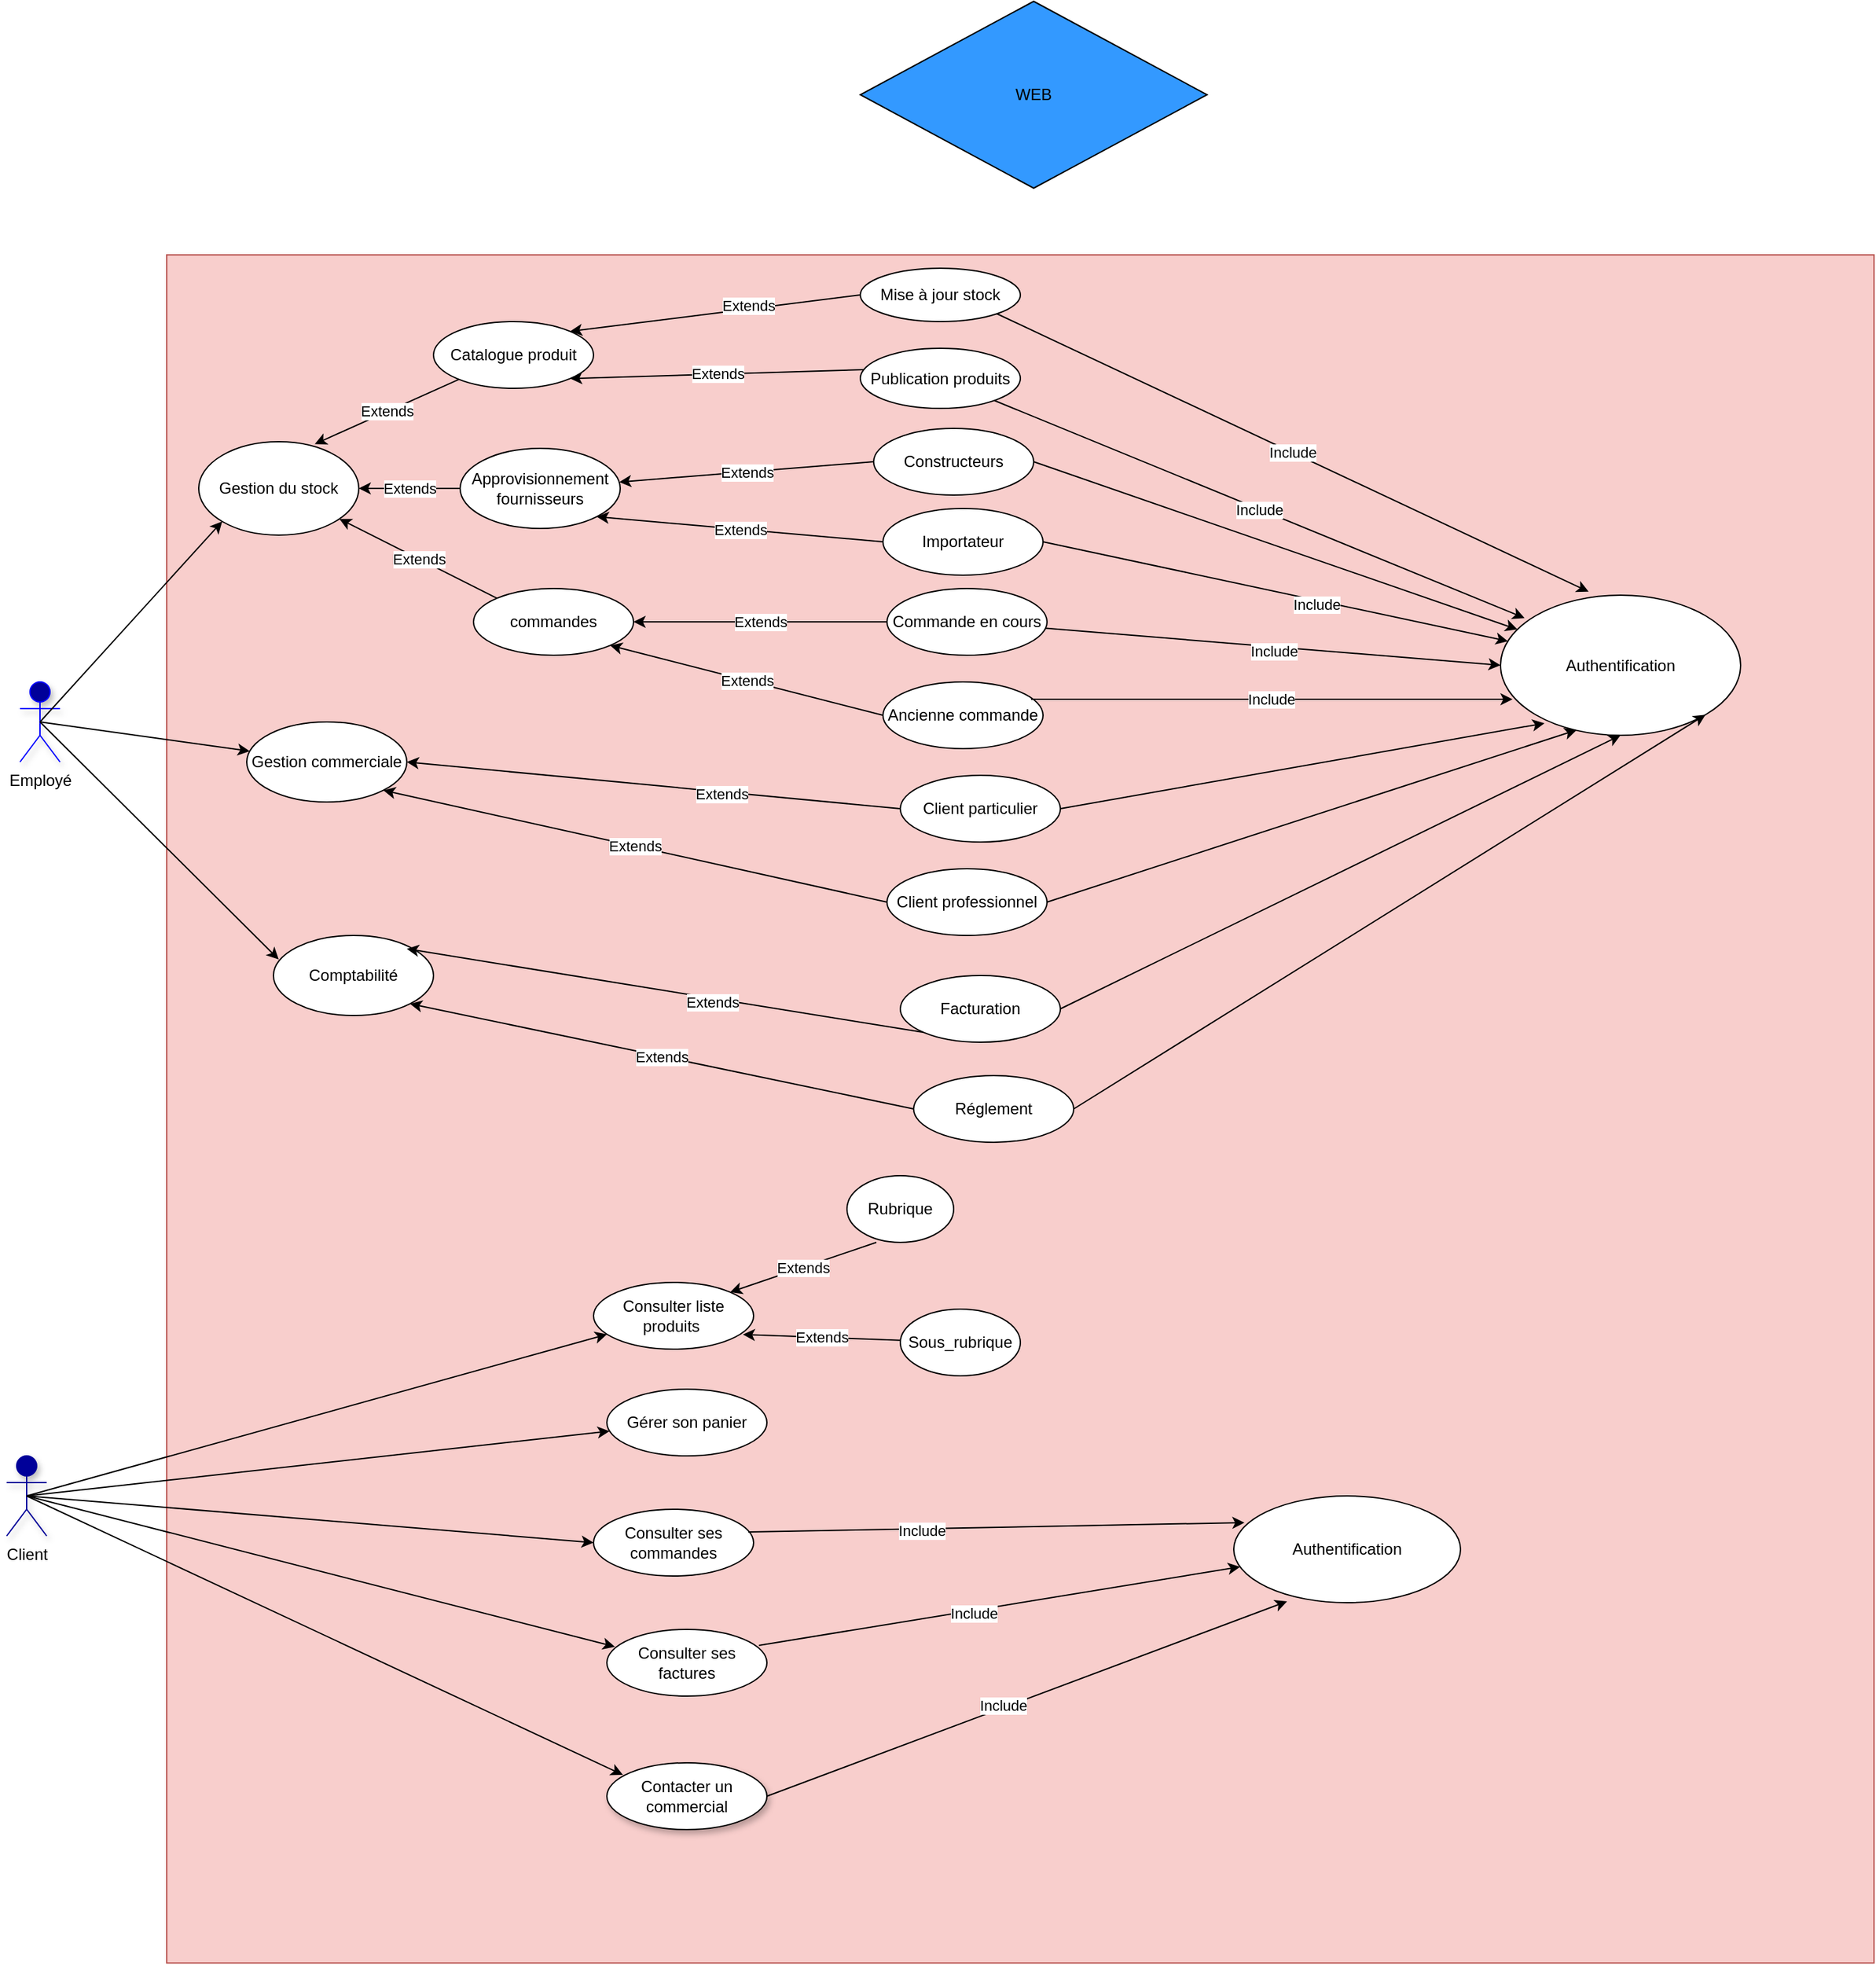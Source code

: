 <mxfile version="14.6.13" type="device"><diagram id="eyo06-VZcMLE5IxvjzxE" name="Page-1"><mxGraphModel dx="1086" dy="1975" grid="1" gridSize="10" guides="1" tooltips="1" connect="1" arrows="1" fold="1" page="1" pageScale="1" pageWidth="827" pageHeight="1169" math="0" shadow="0"><root><mxCell id="0"/><mxCell id="1" parent="0"/><mxCell id="s6wx5wbJTWEzgwpvt1vJ-1" value="" style="whiteSpace=wrap;html=1;aspect=fixed;fillColor=#f8cecc;strokeColor=#b85450;" parent="1" vertex="1"><mxGeometry x="170" y="-40" width="1280" height="1280" as="geometry"/></mxCell><mxCell id="s6wx5wbJTWEzgwpvt1vJ-2" value="Employé" style="shape=umlActor;verticalLabelPosition=bottom;verticalAlign=top;html=1;outlineConnect=0;strokeColor=#0000FF;fillColor=#000099;shadow=1;" parent="1" vertex="1"><mxGeometry x="60" y="280" width="30" height="60" as="geometry"/></mxCell><mxCell id="s6wx5wbJTWEzgwpvt1vJ-3" value="Client" style="shape=umlActor;verticalLabelPosition=bottom;verticalAlign=top;html=1;outlineConnect=0;strokeColor=#000099;fillColor=#000099;shadow=1;sketch=0;" parent="1" vertex="1"><mxGeometry x="50" y="860" width="30" height="60" as="geometry"/></mxCell><mxCell id="s6wx5wbJTWEzgwpvt1vJ-4" value="Approvisionnement&lt;br&gt;fournisseurs" style="ellipse;whiteSpace=wrap;html=1;" parent="1" vertex="1"><mxGeometry x="390" y="105" width="120" height="60" as="geometry"/></mxCell><mxCell id="s6wx5wbJTWEzgwpvt1vJ-5" value="Client particulier" style="ellipse;whiteSpace=wrap;html=1;" parent="1" vertex="1"><mxGeometry x="720" y="350" width="120" height="50" as="geometry"/></mxCell><mxCell id="s6wx5wbJTWEzgwpvt1vJ-6" value="commandes" style="ellipse;whiteSpace=wrap;html=1;" parent="1" vertex="1"><mxGeometry x="400" y="210" width="120" height="50" as="geometry"/></mxCell><mxCell id="s6wx5wbJTWEzgwpvt1vJ-7" value="Catalogue produit" style="ellipse;whiteSpace=wrap;html=1;" parent="1" vertex="1"><mxGeometry x="370" y="10" width="120" height="50" as="geometry"/></mxCell><mxCell id="s6wx5wbJTWEzgwpvt1vJ-8" value="Gestion du stock" style="ellipse;whiteSpace=wrap;html=1;" parent="1" vertex="1"><mxGeometry x="194" y="100" width="120" height="70" as="geometry"/></mxCell><mxCell id="s6wx5wbJTWEzgwpvt1vJ-9" value="Gestion commerciale" style="ellipse;whiteSpace=wrap;html=1;" parent="1" vertex="1"><mxGeometry x="230" y="310" width="120" height="60" as="geometry"/></mxCell><mxCell id="s6wx5wbJTWEzgwpvt1vJ-10" value="Publication produits" style="ellipse;whiteSpace=wrap;html=1;" parent="1" vertex="1"><mxGeometry x="690" y="30" width="120" height="45" as="geometry"/></mxCell><mxCell id="s6wx5wbJTWEzgwpvt1vJ-11" value="Client professionnel" style="ellipse;whiteSpace=wrap;html=1;" parent="1" vertex="1"><mxGeometry x="710" y="420" width="120" height="50" as="geometry"/></mxCell><mxCell id="s6wx5wbJTWEzgwpvt1vJ-12" value="Commande en cours" style="ellipse;whiteSpace=wrap;html=1;" parent="1" vertex="1"><mxGeometry x="710" y="210" width="120" height="50" as="geometry"/></mxCell><mxCell id="s6wx5wbJTWEzgwpvt1vJ-13" value="Ancienne commande" style="ellipse;whiteSpace=wrap;html=1;" parent="1" vertex="1"><mxGeometry x="707" y="280" width="120" height="50" as="geometry"/></mxCell><mxCell id="s6wx5wbJTWEzgwpvt1vJ-14" value="" style="endArrow=classic;html=1;exitX=0.5;exitY=0.5;exitDx=0;exitDy=0;exitPerimeter=0;" parent="1" source="s6wx5wbJTWEzgwpvt1vJ-2" target="s6wx5wbJTWEzgwpvt1vJ-9" edge="1"><mxGeometry width="50" height="50" relative="1" as="geometry"><mxPoint x="390" y="430" as="sourcePoint"/><mxPoint x="440" y="380" as="targetPoint"/></mxGeometry></mxCell><mxCell id="s6wx5wbJTWEzgwpvt1vJ-15" value="" style="endArrow=classic;html=1;entryX=0;entryY=1;entryDx=0;entryDy=0;exitX=0.5;exitY=0.5;exitDx=0;exitDy=0;exitPerimeter=0;" parent="1" source="s6wx5wbJTWEzgwpvt1vJ-2" target="s6wx5wbJTWEzgwpvt1vJ-8" edge="1"><mxGeometry width="50" height="50" relative="1" as="geometry"><mxPoint x="390" y="430" as="sourcePoint"/><mxPoint x="440" y="380" as="targetPoint"/></mxGeometry></mxCell><mxCell id="s6wx5wbJTWEzgwpvt1vJ-16" value="Extends" style="endArrow=classic;html=1;entryX=0.725;entryY=0.025;entryDx=0;entryDy=0;entryPerimeter=0;" parent="1" source="s6wx5wbJTWEzgwpvt1vJ-7" target="s6wx5wbJTWEzgwpvt1vJ-8" edge="1"><mxGeometry width="50" height="50" relative="1" as="geometry"><mxPoint x="390" y="430" as="sourcePoint"/><mxPoint x="440" y="380" as="targetPoint"/></mxGeometry></mxCell><mxCell id="s6wx5wbJTWEzgwpvt1vJ-17" value="Extends" style="endArrow=classic;html=1;entryX=1;entryY=0.5;entryDx=0;entryDy=0;" parent="1" source="s6wx5wbJTWEzgwpvt1vJ-4" target="s6wx5wbJTWEzgwpvt1vJ-8" edge="1"><mxGeometry width="50" height="50" relative="1" as="geometry"><mxPoint x="401.353" y="119.634" as="sourcePoint"/><mxPoint x="350" y="180" as="targetPoint"/></mxGeometry></mxCell><mxCell id="s6wx5wbJTWEzgwpvt1vJ-18" value="Extends" style="endArrow=classic;html=1;exitX=0;exitY=0;exitDx=0;exitDy=0;" parent="1" source="s6wx5wbJTWEzgwpvt1vJ-6" target="s6wx5wbJTWEzgwpvt1vJ-8" edge="1"><mxGeometry width="50" height="50" relative="1" as="geometry"><mxPoint x="411.353" y="129.634" as="sourcePoint"/><mxPoint x="337" y="152" as="targetPoint"/></mxGeometry></mxCell><mxCell id="s6wx5wbJTWEzgwpvt1vJ-19" value="Extends" style="endArrow=classic;html=1;exitX=0;exitY=0.5;exitDx=0;exitDy=0;" parent="1" source="s6wx5wbJTWEzgwpvt1vJ-12" target="s6wx5wbJTWEzgwpvt1vJ-6" edge="1"><mxGeometry width="50" height="50" relative="1" as="geometry"><mxPoint x="390" y="430" as="sourcePoint"/><mxPoint x="520" y="225" as="targetPoint"/></mxGeometry></mxCell><mxCell id="s6wx5wbJTWEzgwpvt1vJ-20" value="Extends" style="endArrow=classic;html=1;entryX=1;entryY=1;entryDx=0;entryDy=0;exitX=0;exitY=0.5;exitDx=0;exitDy=0;" parent="1" source="s6wx5wbJTWEzgwpvt1vJ-13" target="s6wx5wbJTWEzgwpvt1vJ-6" edge="1"><mxGeometry width="50" height="50" relative="1" as="geometry"><mxPoint x="540" y="300" as="sourcePoint"/><mxPoint x="540" y="300" as="targetPoint"/></mxGeometry></mxCell><mxCell id="s6wx5wbJTWEzgwpvt1vJ-21" value="Extends" style="endArrow=classic;html=1;exitX=0;exitY=0.5;exitDx=0;exitDy=0;entryX=1;entryY=1;entryDx=0;entryDy=0;" parent="1" source="s6wx5wbJTWEzgwpvt1vJ-11" target="s6wx5wbJTWEzgwpvt1vJ-9" edge="1"><mxGeometry width="50" height="50" relative="1" as="geometry"><mxPoint x="390" y="430" as="sourcePoint"/><mxPoint x="330" y="400" as="targetPoint"/></mxGeometry></mxCell><mxCell id="s6wx5wbJTWEzgwpvt1vJ-22" value="" style="endArrow=classic;html=1;exitX=0;exitY=0.5;exitDx=0;exitDy=0;entryX=1;entryY=0.5;entryDx=0;entryDy=0;" parent="1" source="s6wx5wbJTWEzgwpvt1vJ-5" target="s6wx5wbJTWEzgwpvt1vJ-9" edge="1"><mxGeometry width="50" height="50" relative="1" as="geometry"><mxPoint x="410" y="410" as="sourcePoint"/><mxPoint x="350" y="420" as="targetPoint"/></mxGeometry></mxCell><mxCell id="xc4ZuRkKqL9RIBJwRwmo-15" value="Extends" style="edgeLabel;html=1;align=center;verticalAlign=middle;resizable=0;points=[];" parent="s6wx5wbJTWEzgwpvt1vJ-22" vertex="1" connectable="0"><mxGeometry x="-0.343" y="1" relative="1" as="geometry"><mxPoint x="-13" y="-1" as="offset"/></mxGeometry></mxCell><mxCell id="s6wx5wbJTWEzgwpvt1vJ-23" value="Consulter liste produits&amp;nbsp;" style="ellipse;whiteSpace=wrap;html=1;" parent="1" vertex="1"><mxGeometry x="490" y="730" width="120" height="50" as="geometry"/></mxCell><mxCell id="s6wx5wbJTWEzgwpvt1vJ-24" value="Mise à jour stock" style="ellipse;whiteSpace=wrap;html=1;" parent="1" vertex="1"><mxGeometry x="690" y="-30" width="120" height="40" as="geometry"/></mxCell><mxCell id="s6wx5wbJTWEzgwpvt1vJ-25" value="" style="endArrow=classic;html=1;exitX=0;exitY=0.5;exitDx=0;exitDy=0;entryX=1;entryY=0;entryDx=0;entryDy=0;" parent="1" source="s6wx5wbJTWEzgwpvt1vJ-24" target="s6wx5wbJTWEzgwpvt1vJ-7" edge="1"><mxGeometry width="50" height="50" relative="1" as="geometry"><mxPoint x="390" y="430" as="sourcePoint"/><mxPoint x="440" y="380" as="targetPoint"/></mxGeometry></mxCell><mxCell id="xc4ZuRkKqL9RIBJwRwmo-14" value="Extends" style="edgeLabel;html=1;align=center;verticalAlign=middle;resizable=0;points=[];" parent="s6wx5wbJTWEzgwpvt1vJ-25" vertex="1" connectable="0"><mxGeometry x="-0.223" y="-3" relative="1" as="geometry"><mxPoint as="offset"/></mxGeometry></mxCell><mxCell id="s6wx5wbJTWEzgwpvt1vJ-26" value="Extends" style="endArrow=classic;html=1;exitX=0.025;exitY=0.356;exitDx=0;exitDy=0;exitPerimeter=0;entryX=1;entryY=1;entryDx=0;entryDy=0;" parent="1" source="s6wx5wbJTWEzgwpvt1vJ-10" target="s6wx5wbJTWEzgwpvt1vJ-7" edge="1"><mxGeometry width="50" height="50" relative="1" as="geometry"><mxPoint x="390" y="430" as="sourcePoint"/><mxPoint x="520" y="120" as="targetPoint"/></mxGeometry></mxCell><mxCell id="s6wx5wbJTWEzgwpvt1vJ-27" value="" style="endArrow=classic;html=1;exitX=0.5;exitY=0.5;exitDx=0;exitDy=0;exitPerimeter=0;" parent="1" source="s6wx5wbJTWEzgwpvt1vJ-3" target="s6wx5wbJTWEzgwpvt1vJ-23" edge="1"><mxGeometry width="50" height="50" relative="1" as="geometry"><mxPoint x="390" y="420" as="sourcePoint"/><mxPoint x="440" y="370" as="targetPoint"/></mxGeometry></mxCell><mxCell id="s6wx5wbJTWEzgwpvt1vJ-29" value="Authentification" style="ellipse;whiteSpace=wrap;html=1;" parent="1" vertex="1"><mxGeometry x="970" y="890" width="170" height="80" as="geometry"/></mxCell><mxCell id="s6wx5wbJTWEzgwpvt1vJ-31" value="Include" style="endArrow=classic;html=1;exitX=1;exitY=1;exitDx=0;exitDy=0;entryX=0.367;entryY=-0.025;entryDx=0;entryDy=0;entryPerimeter=0;" parent="1" source="s6wx5wbJTWEzgwpvt1vJ-24" target="s6wx5wbJTWEzgwpvt1vJ-32" edge="1"><mxGeometry width="50" height="50" relative="1" as="geometry"><mxPoint x="390" y="420" as="sourcePoint"/><mxPoint x="840" y="144" as="targetPoint"/></mxGeometry></mxCell><mxCell id="s6wx5wbJTWEzgwpvt1vJ-32" value="Authentification" style="ellipse;whiteSpace=wrap;html=1;" parent="1" vertex="1"><mxGeometry x="1170" y="215" width="180" height="105" as="geometry"/></mxCell><mxCell id="s6wx5wbJTWEzgwpvt1vJ-33" value="Include" style="endArrow=classic;html=1;entryX=0.1;entryY=0.163;entryDx=0;entryDy=0;entryPerimeter=0;" parent="1" source="s6wx5wbJTWEzgwpvt1vJ-10" target="s6wx5wbJTWEzgwpvt1vJ-32" edge="1"><mxGeometry width="50" height="50" relative="1" as="geometry"><mxPoint x="610" y="120" as="sourcePoint"/><mxPoint x="440" y="370" as="targetPoint"/></mxGeometry></mxCell><mxCell id="s6wx5wbJTWEzgwpvt1vJ-34" value="" style="endArrow=classic;html=1;exitX=1;exitY=0.5;exitDx=0;exitDy=0;" parent="1" source="Fwuj_Eh_XFunmU8EeQyp-2" target="s6wx5wbJTWEzgwpvt1vJ-32" edge="1"><mxGeometry width="50" height="50" relative="1" as="geometry"><mxPoint x="840" y="190" as="sourcePoint"/><mxPoint x="770" y="200" as="targetPoint"/><Array as="points"/></mxGeometry></mxCell><mxCell id="s6wx5wbJTWEzgwpvt1vJ-37" value="Include" style="edgeLabel;html=1;align=center;verticalAlign=middle;resizable=0;points=[];" parent="s6wx5wbJTWEzgwpvt1vJ-34" vertex="1" connectable="0"><mxGeometry x="0.181" y="-3" relative="1" as="geometry"><mxPoint as="offset"/></mxGeometry></mxCell><mxCell id="s6wx5wbJTWEzgwpvt1vJ-35" value="Include" style="endArrow=classic;html=1;exitX=0.925;exitY=0.26;exitDx=0;exitDy=0;exitPerimeter=0;entryX=0.05;entryY=0.743;entryDx=0;entryDy=0;entryPerimeter=0;" parent="1" source="s6wx5wbJTWEzgwpvt1vJ-13" target="s6wx5wbJTWEzgwpvt1vJ-32" edge="1"><mxGeometry width="50" height="50" relative="1" as="geometry"><mxPoint x="390" y="420" as="sourcePoint"/><mxPoint x="910" y="220" as="targetPoint"/></mxGeometry></mxCell><mxCell id="s6wx5wbJTWEzgwpvt1vJ-36" value="Include" style="endArrow=classic;html=1;entryX=0;entryY=0.5;entryDx=0;entryDy=0;" parent="1" source="s6wx5wbJTWEzgwpvt1vJ-12" target="s6wx5wbJTWEzgwpvt1vJ-32" edge="1"><mxGeometry x="0.002" y="-3" width="50" height="50" relative="1" as="geometry"><mxPoint x="390" y="420" as="sourcePoint"/><mxPoint x="660" y="270" as="targetPoint"/><Array as="points"/><mxPoint as="offset"/></mxGeometry></mxCell><mxCell id="s6wx5wbJTWEzgwpvt1vJ-41" value="Comptabilité" style="ellipse;whiteSpace=wrap;html=1;" parent="1" vertex="1"><mxGeometry x="250" y="470" width="120" height="60" as="geometry"/></mxCell><mxCell id="s6wx5wbJTWEzgwpvt1vJ-42" value="Facturation" style="ellipse;whiteSpace=wrap;html=1;" parent="1" vertex="1"><mxGeometry x="720" y="500" width="120" height="50" as="geometry"/></mxCell><mxCell id="s6wx5wbJTWEzgwpvt1vJ-43" value="Réglement" style="ellipse;whiteSpace=wrap;html=1;" parent="1" vertex="1"><mxGeometry x="730" y="575" width="120" height="50" as="geometry"/></mxCell><mxCell id="s6wx5wbJTWEzgwpvt1vJ-44" value="" style="endArrow=classic;html=1;exitX=0.5;exitY=0.5;exitDx=0;exitDy=0;exitPerimeter=0;entryX=0.033;entryY=0.3;entryDx=0;entryDy=0;entryPerimeter=0;" parent="1" source="s6wx5wbJTWEzgwpvt1vJ-2" target="s6wx5wbJTWEzgwpvt1vJ-41" edge="1"><mxGeometry width="50" height="50" relative="1" as="geometry"><mxPoint x="390" y="420" as="sourcePoint"/><mxPoint x="440" y="370" as="targetPoint"/></mxGeometry></mxCell><mxCell id="s6wx5wbJTWEzgwpvt1vJ-45" value="" style="endArrow=classic;html=1;exitX=0;exitY=1;exitDx=0;exitDy=0;entryX=0.833;entryY=0.167;entryDx=0;entryDy=0;entryPerimeter=0;" parent="1" source="s6wx5wbJTWEzgwpvt1vJ-42" target="s6wx5wbJTWEzgwpvt1vJ-41" edge="1"><mxGeometry width="50" height="50" relative="1" as="geometry"><mxPoint x="390" y="420" as="sourcePoint"/><mxPoint x="320" y="450" as="targetPoint"/></mxGeometry></mxCell><mxCell id="xc4ZuRkKqL9RIBJwRwmo-16" value="Extends" style="edgeLabel;html=1;align=center;verticalAlign=middle;resizable=0;points=[];" parent="s6wx5wbJTWEzgwpvt1vJ-45" vertex="1" connectable="0"><mxGeometry x="-0.183" y="3" relative="1" as="geometry"><mxPoint as="offset"/></mxGeometry></mxCell><mxCell id="s6wx5wbJTWEzgwpvt1vJ-46" value="Extends" style="endArrow=classic;html=1;exitX=0;exitY=0.5;exitDx=0;exitDy=0;entryX=1;entryY=1;entryDx=0;entryDy=0;" parent="1" source="s6wx5wbJTWEzgwpvt1vJ-43" target="s6wx5wbJTWEzgwpvt1vJ-41" edge="1"><mxGeometry width="50" height="50" relative="1" as="geometry"><mxPoint x="390" y="420" as="sourcePoint"/><mxPoint x="440" y="370" as="targetPoint"/></mxGeometry></mxCell><mxCell id="xc4ZuRkKqL9RIBJwRwmo-1" value="Gérer son panier" style="ellipse;whiteSpace=wrap;html=1;" parent="1" vertex="1"><mxGeometry x="500" y="810" width="120" height="50" as="geometry"/></mxCell><mxCell id="xc4ZuRkKqL9RIBJwRwmo-2" value="Consulter ses commandes" style="ellipse;whiteSpace=wrap;html=1;" parent="1" vertex="1"><mxGeometry x="490" y="900" width="120" height="50" as="geometry"/></mxCell><mxCell id="xc4ZuRkKqL9RIBJwRwmo-3" value="Consulter ses factures" style="ellipse;whiteSpace=wrap;html=1;" parent="1" vertex="1"><mxGeometry x="500" y="990" width="120" height="50" as="geometry"/></mxCell><mxCell id="xc4ZuRkKqL9RIBJwRwmo-5" value="Sous_rubrique" style="ellipse;whiteSpace=wrap;html=1;" parent="1" vertex="1"><mxGeometry x="720" y="750" width="90" height="50" as="geometry"/></mxCell><mxCell id="xc4ZuRkKqL9RIBJwRwmo-6" value="Rubrique" style="ellipse;whiteSpace=wrap;html=1;" parent="1" vertex="1"><mxGeometry x="680" y="650" width="80" height="50" as="geometry"/></mxCell><mxCell id="xc4ZuRkKqL9RIBJwRwmo-7" value="Extends" style="endArrow=classic;html=1;entryX=0.933;entryY=0.78;entryDx=0;entryDy=0;entryPerimeter=0;" parent="1" source="xc4ZuRkKqL9RIBJwRwmo-5" target="s6wx5wbJTWEzgwpvt1vJ-23" edge="1"><mxGeometry width="50" height="50" relative="1" as="geometry"><mxPoint x="530" y="620" as="sourcePoint"/><mxPoint x="580" y="570" as="targetPoint"/><Array as="points"/></mxGeometry></mxCell><mxCell id="xc4ZuRkKqL9RIBJwRwmo-8" value="Extends" style="endArrow=classic;html=1;exitX=0.275;exitY=1;exitDx=0;exitDy=0;entryX=1;entryY=0;entryDx=0;entryDy=0;exitPerimeter=0;" parent="1" source="xc4ZuRkKqL9RIBJwRwmo-6" target="s6wx5wbJTWEzgwpvt1vJ-23" edge="1"><mxGeometry width="50" height="50" relative="1" as="geometry"><mxPoint x="530" y="620" as="sourcePoint"/><mxPoint x="345" y="600" as="targetPoint"/><Array as="points"/></mxGeometry></mxCell><mxCell id="xc4ZuRkKqL9RIBJwRwmo-17" value="" style="endArrow=classic;html=1;exitX=0.5;exitY=0.5;exitDx=0;exitDy=0;exitPerimeter=0;" parent="1" source="s6wx5wbJTWEzgwpvt1vJ-3" target="xc4ZuRkKqL9RIBJwRwmo-1" edge="1"><mxGeometry width="50" height="50" relative="1" as="geometry"><mxPoint x="530" y="620" as="sourcePoint"/><mxPoint x="580" y="570" as="targetPoint"/></mxGeometry></mxCell><mxCell id="xc4ZuRkKqL9RIBJwRwmo-18" value="" style="endArrow=classic;html=1;exitX=0.5;exitY=0.5;exitDx=0;exitDy=0;exitPerimeter=0;entryX=0;entryY=0.5;entryDx=0;entryDy=0;" parent="1" source="s6wx5wbJTWEzgwpvt1vJ-3" target="xc4ZuRkKqL9RIBJwRwmo-2" edge="1"><mxGeometry width="50" height="50" relative="1" as="geometry"><mxPoint x="530" y="620" as="sourcePoint"/><mxPoint x="580" y="570" as="targetPoint"/></mxGeometry></mxCell><mxCell id="xc4ZuRkKqL9RIBJwRwmo-19" value="" style="endArrow=classic;html=1;entryX=0.05;entryY=0.26;entryDx=0;entryDy=0;entryPerimeter=0;exitX=0.5;exitY=0.5;exitDx=0;exitDy=0;exitPerimeter=0;" parent="1" source="s6wx5wbJTWEzgwpvt1vJ-3" target="xc4ZuRkKqL9RIBJwRwmo-3" edge="1"><mxGeometry width="50" height="50" relative="1" as="geometry"><mxPoint x="530" y="620" as="sourcePoint"/><mxPoint x="580" y="570" as="targetPoint"/></mxGeometry></mxCell><mxCell id="xc4ZuRkKqL9RIBJwRwmo-21" value="" style="endArrow=classic;html=1;exitX=0.967;exitY=0.34;exitDx=0;exitDy=0;exitPerimeter=0;entryX=0.047;entryY=0.25;entryDx=0;entryDy=0;entryPerimeter=0;" parent="1" source="xc4ZuRkKqL9RIBJwRwmo-2" target="s6wx5wbJTWEzgwpvt1vJ-29" edge="1"><mxGeometry width="50" height="50" relative="1" as="geometry"><mxPoint x="530" y="620" as="sourcePoint"/><mxPoint x="990" y="917" as="targetPoint"/></mxGeometry></mxCell><mxCell id="xc4ZuRkKqL9RIBJwRwmo-24" value="Include" style="edgeLabel;html=1;align=center;verticalAlign=middle;resizable=0;points=[];" parent="xc4ZuRkKqL9RIBJwRwmo-21" vertex="1" connectable="0"><mxGeometry x="-0.304" y="-1" relative="1" as="geometry"><mxPoint as="offset"/></mxGeometry></mxCell><mxCell id="xc4ZuRkKqL9RIBJwRwmo-22" value="" style="endArrow=classic;html=1;exitX=0.95;exitY=0.24;exitDx=0;exitDy=0;exitPerimeter=0;" parent="1" source="xc4ZuRkKqL9RIBJwRwmo-3" target="s6wx5wbJTWEzgwpvt1vJ-29" edge="1"><mxGeometry width="50" height="50" relative="1" as="geometry"><mxPoint x="530" y="620" as="sourcePoint"/><mxPoint x="580" y="570" as="targetPoint"/></mxGeometry></mxCell><mxCell id="xc4ZuRkKqL9RIBJwRwmo-25" value="Include" style="edgeLabel;html=1;align=center;verticalAlign=middle;resizable=0;points=[];" parent="xc4ZuRkKqL9RIBJwRwmo-22" vertex="1" connectable="0"><mxGeometry x="-0.107" y="-2" relative="1" as="geometry"><mxPoint as="offset"/></mxGeometry></mxCell><mxCell id="xc4ZuRkKqL9RIBJwRwmo-26" value="Contacter un commercial" style="ellipse;whiteSpace=wrap;html=1;shadow=1;sketch=0;fillColor=#FFFFFF;" parent="1" vertex="1"><mxGeometry x="500" y="1090" width="120" height="50" as="geometry"/></mxCell><mxCell id="xc4ZuRkKqL9RIBJwRwmo-27" value="" style="endArrow=classic;html=1;entryX=0.1;entryY=0.18;entryDx=0;entryDy=0;entryPerimeter=0;exitX=0.5;exitY=0.5;exitDx=0;exitDy=0;exitPerimeter=0;" parent="1" source="s6wx5wbJTWEzgwpvt1vJ-3" target="xc4ZuRkKqL9RIBJwRwmo-26" edge="1"><mxGeometry width="50" height="50" relative="1" as="geometry"><mxPoint x="530" y="610" as="sourcePoint"/><mxPoint x="580" y="560" as="targetPoint"/></mxGeometry></mxCell><mxCell id="xc4ZuRkKqL9RIBJwRwmo-28" value="" style="endArrow=classic;html=1;exitX=1;exitY=0.5;exitDx=0;exitDy=0;entryX=0.235;entryY=0.988;entryDx=0;entryDy=0;entryPerimeter=0;" parent="1" source="xc4ZuRkKqL9RIBJwRwmo-26" target="s6wx5wbJTWEzgwpvt1vJ-29" edge="1"><mxGeometry width="50" height="50" relative="1" as="geometry"><mxPoint x="530" y="610" as="sourcePoint"/><mxPoint x="1030" y="969" as="targetPoint"/></mxGeometry></mxCell><mxCell id="xc4ZuRkKqL9RIBJwRwmo-29" value="Include" style="edgeLabel;html=1;align=center;verticalAlign=middle;resizable=0;points=[];" parent="xc4ZuRkKqL9RIBJwRwmo-28" vertex="1" connectable="0"><mxGeometry x="-0.09" y="2" relative="1" as="geometry"><mxPoint as="offset"/></mxGeometry></mxCell><mxCell id="Fwuj_Eh_XFunmU8EeQyp-1" value="Constructeurs" style="ellipse;whiteSpace=wrap;html=1;" parent="1" vertex="1"><mxGeometry x="700" y="90" width="120" height="50" as="geometry"/></mxCell><mxCell id="Fwuj_Eh_XFunmU8EeQyp-2" value="Importateur" style="ellipse;whiteSpace=wrap;html=1;" parent="1" vertex="1"><mxGeometry x="707" y="150" width="120" height="50" as="geometry"/></mxCell><mxCell id="Fwuj_Eh_XFunmU8EeQyp-3" value="Extends" style="endArrow=classic;html=1;exitX=0;exitY=0.5;exitDx=0;exitDy=0;" parent="1" source="Fwuj_Eh_XFunmU8EeQyp-1" target="s6wx5wbJTWEzgwpvt1vJ-4" edge="1"><mxGeometry width="50" height="50" relative="1" as="geometry"><mxPoint x="700" y="400" as="sourcePoint"/><mxPoint x="750" y="350" as="targetPoint"/></mxGeometry></mxCell><mxCell id="Fwuj_Eh_XFunmU8EeQyp-4" value="Extends" style="endArrow=classic;html=1;exitX=0;exitY=0.5;exitDx=0;exitDy=0;entryX=1;entryY=1;entryDx=0;entryDy=0;" parent="1" source="Fwuj_Eh_XFunmU8EeQyp-2" target="s6wx5wbJTWEzgwpvt1vJ-4" edge="1"><mxGeometry width="50" height="50" relative="1" as="geometry"><mxPoint x="700" y="400" as="sourcePoint"/><mxPoint x="750" y="350" as="targetPoint"/></mxGeometry></mxCell><mxCell id="Fwuj_Eh_XFunmU8EeQyp-5" value="" style="endArrow=classic;html=1;exitX=1;exitY=0.5;exitDx=0;exitDy=0;" parent="1" source="Fwuj_Eh_XFunmU8EeQyp-1" target="s6wx5wbJTWEzgwpvt1vJ-32" edge="1"><mxGeometry width="50" height="50" relative="1" as="geometry"><mxPoint x="700" y="400" as="sourcePoint"/><mxPoint x="750" y="350" as="targetPoint"/></mxGeometry></mxCell><mxCell id="Fwuj_Eh_XFunmU8EeQyp-8" value="WEB" style="rhombus;whiteSpace=wrap;html=1;fillColor=#3399FF;" parent="1" vertex="1"><mxGeometry x="690" y="-230" width="260" height="140" as="geometry"/></mxCell><mxCell id="Fwuj_Eh_XFunmU8EeQyp-9" value="" style="endArrow=classic;html=1;exitX=1;exitY=0.5;exitDx=0;exitDy=0;entryX=1;entryY=1;entryDx=0;entryDy=0;" parent="1" source="s6wx5wbJTWEzgwpvt1vJ-43" target="s6wx5wbJTWEzgwpvt1vJ-32" edge="1"><mxGeometry width="50" height="50" relative="1" as="geometry"><mxPoint x="700" y="400" as="sourcePoint"/><mxPoint x="1000" y="180" as="targetPoint"/></mxGeometry></mxCell><mxCell id="Fwuj_Eh_XFunmU8EeQyp-10" value="" style="endArrow=classic;html=1;exitX=1;exitY=0.5;exitDx=0;exitDy=0;entryX=0.5;entryY=1;entryDx=0;entryDy=0;" parent="1" source="s6wx5wbJTWEzgwpvt1vJ-42" target="s6wx5wbJTWEzgwpvt1vJ-32" edge="1"><mxGeometry width="50" height="50" relative="1" as="geometry"><mxPoint x="700" y="400" as="sourcePoint"/><mxPoint x="990" y="170" as="targetPoint"/></mxGeometry></mxCell><mxCell id="Fwuj_Eh_XFunmU8EeQyp-11" value="" style="endArrow=classic;html=1;exitX=1;exitY=0.5;exitDx=0;exitDy=0;entryX=0.183;entryY=0.914;entryDx=0;entryDy=0;entryPerimeter=0;" parent="1" source="s6wx5wbJTWEzgwpvt1vJ-5" target="s6wx5wbJTWEzgwpvt1vJ-32" edge="1"><mxGeometry width="50" height="50" relative="1" as="geometry"><mxPoint x="700" y="400" as="sourcePoint"/><mxPoint x="750" y="350" as="targetPoint"/></mxGeometry></mxCell><mxCell id="Fwuj_Eh_XFunmU8EeQyp-12" value="" style="endArrow=classic;html=1;exitX=1;exitY=0.5;exitDx=0;exitDy=0;entryX=0.317;entryY=0.962;entryDx=0;entryDy=0;entryPerimeter=0;" parent="1" source="s6wx5wbJTWEzgwpvt1vJ-11" target="s6wx5wbJTWEzgwpvt1vJ-32" edge="1"><mxGeometry width="50" height="50" relative="1" as="geometry"><mxPoint x="700" y="400" as="sourcePoint"/><mxPoint x="750" y="350" as="targetPoint"/></mxGeometry></mxCell></root></mxGraphModel></diagram></mxfile>